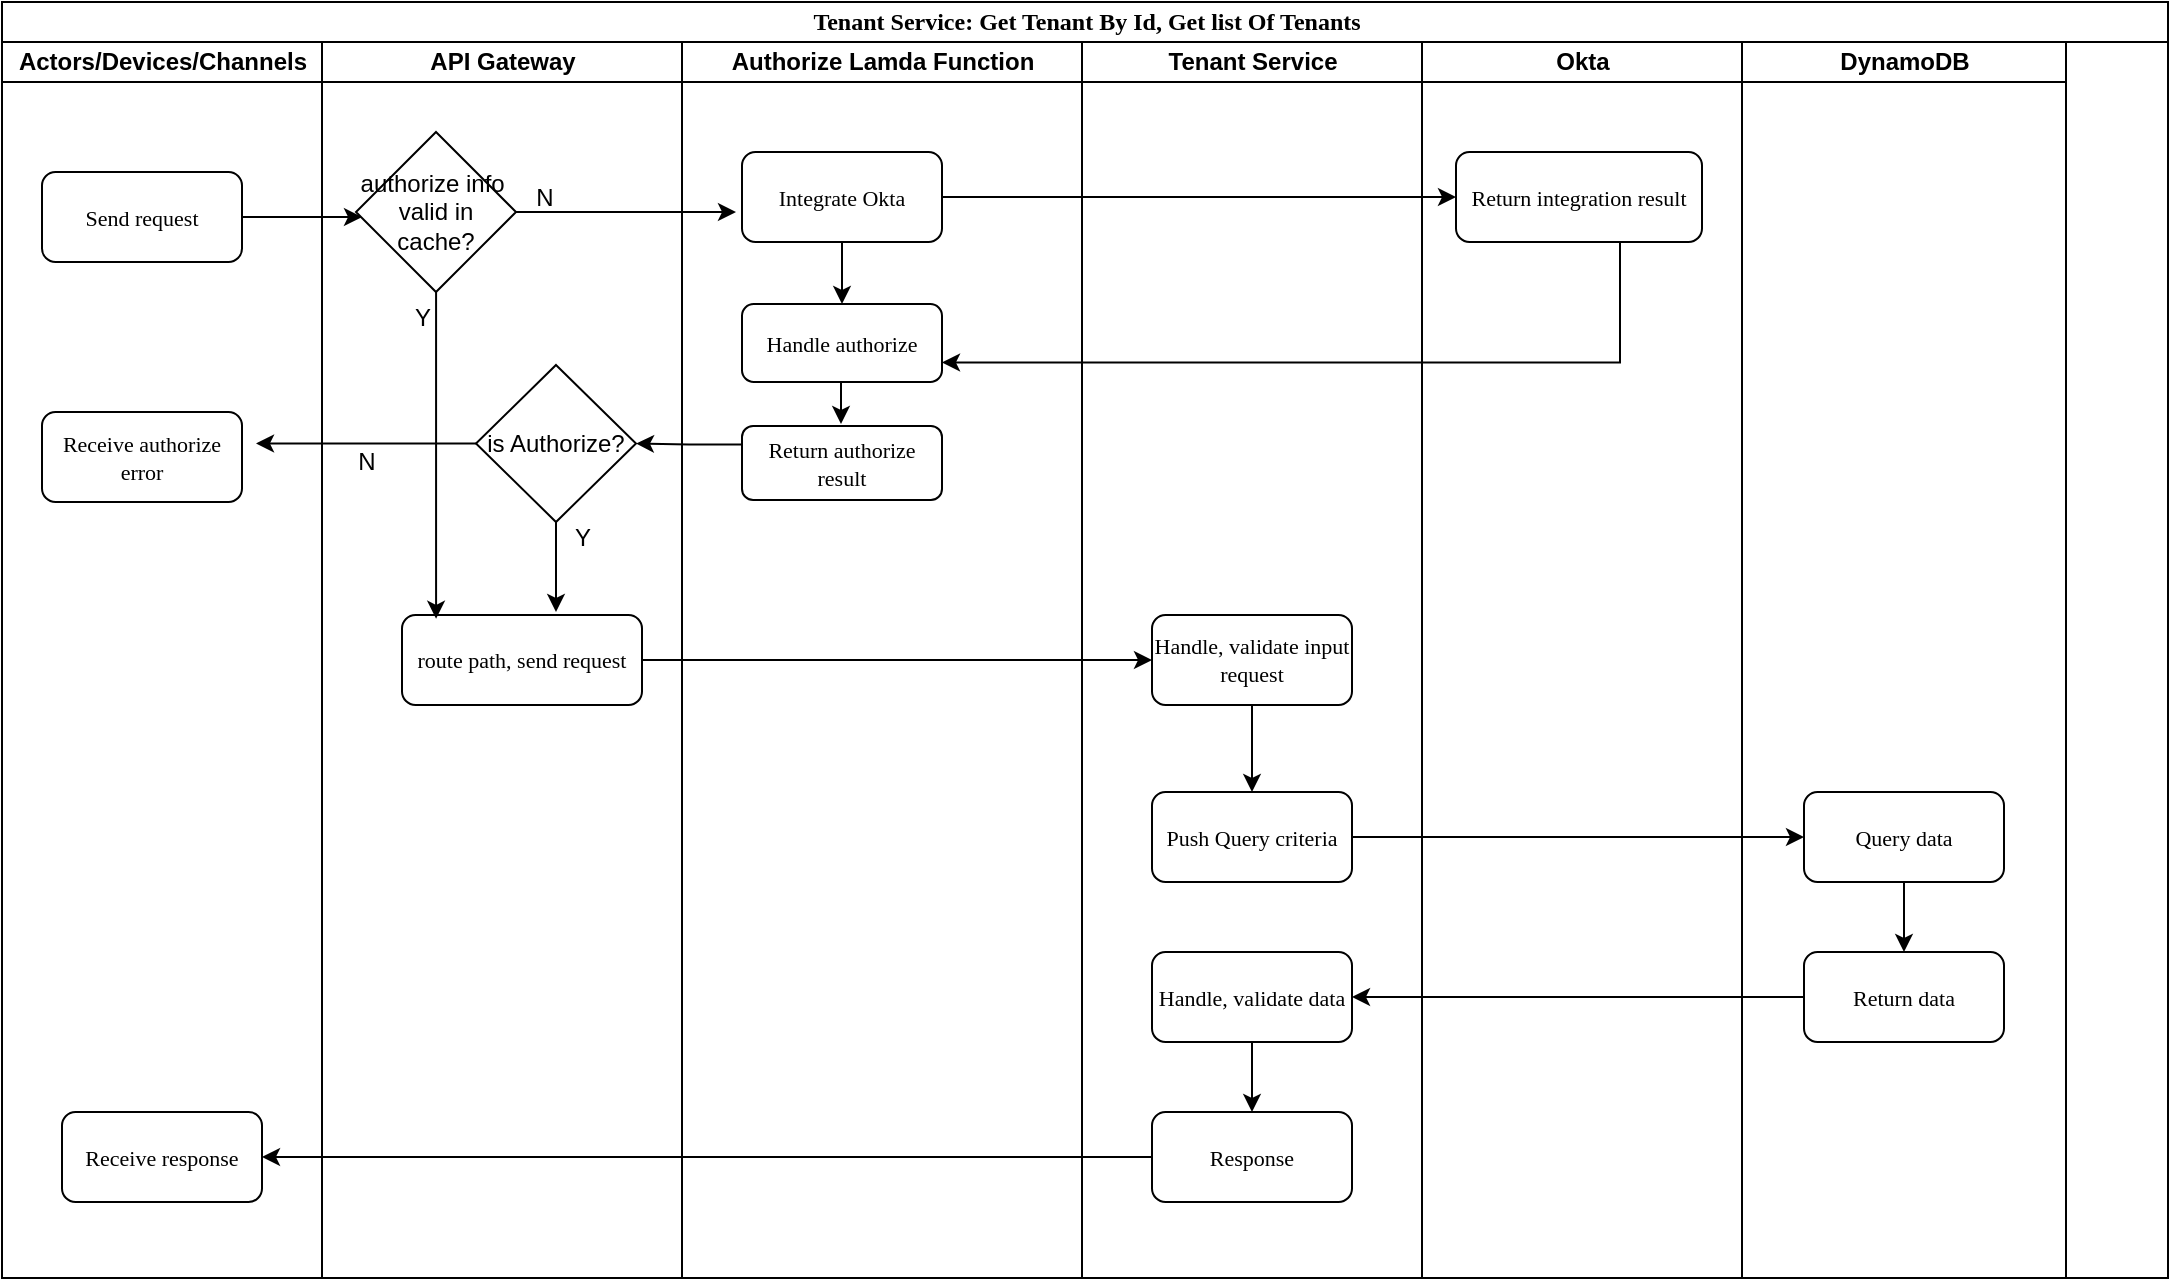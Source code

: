 <mxfile version="22.1.4" type="github">
  <diagram name="Page-1" id="ugykTdvBoVu5AX-nfPO2">
    <mxGraphModel dx="1400" dy="697" grid="0" gridSize="10" guides="1" tooltips="1" connect="1" arrows="1" fold="1" page="1" pageScale="1" pageWidth="850" pageHeight="1100" math="0" shadow="0">
      <root>
        <mxCell id="0" />
        <mxCell id="1" parent="0" />
        <mxCell id="6zdOxDiV1tOmim5_Z2FE-1" value="&lt;font style=&quot;font-size: 12px;&quot;&gt;Tenant Service: Get Tenant By Id, Get list Of Tenants&lt;/font&gt;" style="swimlane;html=1;childLayout=stackLayout;startSize=20;rounded=0;shadow=0;labelBackgroundColor=none;strokeWidth=1;fontFamily=Verdana;fontSize=8;align=center;" vertex="1" parent="1">
          <mxGeometry x="33" y="65" width="1083" height="638" as="geometry" />
        </mxCell>
        <mxCell id="6zdOxDiV1tOmim5_Z2FE-2" value="Actors/Devices/Channels" style="swimlane;html=1;startSize=20;" vertex="1" parent="6zdOxDiV1tOmim5_Z2FE-1">
          <mxGeometry y="20" width="160" height="618" as="geometry" />
        </mxCell>
        <mxCell id="6zdOxDiV1tOmim5_Z2FE-3" style="edgeStyle=orthogonalEdgeStyle;rounded=0;orthogonalLoop=1;jettySize=auto;html=1;" edge="1" parent="6zdOxDiV1tOmim5_Z2FE-2" source="6zdOxDiV1tOmim5_Z2FE-4">
          <mxGeometry relative="1" as="geometry">
            <mxPoint x="180" y="87.5" as="targetPoint" />
          </mxGeometry>
        </mxCell>
        <mxCell id="6zdOxDiV1tOmim5_Z2FE-4" value="&lt;font style=&quot;font-size: 11px;&quot;&gt;Send request&lt;/font&gt;" style="rounded=1;whiteSpace=wrap;html=1;shadow=0;labelBackgroundColor=none;strokeWidth=1;fontFamily=Verdana;fontSize=8;align=center;" vertex="1" parent="6zdOxDiV1tOmim5_Z2FE-2">
          <mxGeometry x="20" y="65" width="100" height="45" as="geometry" />
        </mxCell>
        <mxCell id="6zdOxDiV1tOmim5_Z2FE-62" value="&lt;span style=&quot;font-size: 11px;&quot;&gt;Receive authorize error&lt;/span&gt;" style="rounded=1;whiteSpace=wrap;html=1;shadow=0;labelBackgroundColor=none;strokeWidth=1;fontFamily=Verdana;fontSize=8;align=center;" vertex="1" parent="6zdOxDiV1tOmim5_Z2FE-2">
          <mxGeometry x="20" y="185" width="100" height="45" as="geometry" />
        </mxCell>
        <mxCell id="6zdOxDiV1tOmim5_Z2FE-71" value="&lt;font style=&quot;font-size: 11px;&quot;&gt;Receive response&lt;/font&gt;" style="rounded=1;whiteSpace=wrap;html=1;shadow=0;labelBackgroundColor=none;strokeWidth=1;fontFamily=Verdana;fontSize=8;align=center;" vertex="1" parent="6zdOxDiV1tOmim5_Z2FE-2">
          <mxGeometry x="30" y="535" width="100" height="45" as="geometry" />
        </mxCell>
        <mxCell id="6zdOxDiV1tOmim5_Z2FE-6" value="API Gateway" style="swimlane;html=1;startSize=20;" vertex="1" parent="6zdOxDiV1tOmim5_Z2FE-1">
          <mxGeometry x="160" y="20" width="180" height="618" as="geometry" />
        </mxCell>
        <mxCell id="6zdOxDiV1tOmim5_Z2FE-55" style="edgeStyle=orthogonalEdgeStyle;rounded=0;orthogonalLoop=1;jettySize=auto;html=1;" edge="1" parent="6zdOxDiV1tOmim5_Z2FE-6" source="6zdOxDiV1tOmim5_Z2FE-9">
          <mxGeometry relative="1" as="geometry">
            <mxPoint x="207" y="85" as="targetPoint" />
          </mxGeometry>
        </mxCell>
        <mxCell id="6zdOxDiV1tOmim5_Z2FE-9" value="authorize info&amp;nbsp; valid in cache?" style="rhombus;whiteSpace=wrap;html=1;" vertex="1" parent="6zdOxDiV1tOmim5_Z2FE-6">
          <mxGeometry x="17" y="45" width="80" height="80" as="geometry" />
        </mxCell>
        <mxCell id="6zdOxDiV1tOmim5_Z2FE-10" value="&lt;font style=&quot;font-size: 11px;&quot;&gt;route path, send request&lt;/font&gt;" style="rounded=1;whiteSpace=wrap;html=1;shadow=0;labelBackgroundColor=none;strokeWidth=1;fontFamily=Verdana;fontSize=8;align=center;" vertex="1" parent="6zdOxDiV1tOmim5_Z2FE-6">
          <mxGeometry x="40" y="286.5" width="120" height="45" as="geometry" />
        </mxCell>
        <mxCell id="6zdOxDiV1tOmim5_Z2FE-63" style="edgeStyle=orthogonalEdgeStyle;rounded=0;orthogonalLoop=1;jettySize=auto;html=1;" edge="1" parent="6zdOxDiV1tOmim5_Z2FE-6" source="6zdOxDiV1tOmim5_Z2FE-11">
          <mxGeometry relative="1" as="geometry">
            <mxPoint x="-33" y="200.75" as="targetPoint" />
          </mxGeometry>
        </mxCell>
        <mxCell id="6zdOxDiV1tOmim5_Z2FE-11" value="is Authorize?" style="rhombus;whiteSpace=wrap;html=1;" vertex="1" parent="6zdOxDiV1tOmim5_Z2FE-6">
          <mxGeometry x="77" y="161.5" width="80" height="78.5" as="geometry" />
        </mxCell>
        <mxCell id="6zdOxDiV1tOmim5_Z2FE-50" value="N" style="text;html=1;align=center;verticalAlign=middle;resizable=0;points=[];autosize=1;strokeColor=none;fillColor=none;" vertex="1" parent="6zdOxDiV1tOmim5_Z2FE-6">
          <mxGeometry x="97" y="65" width="27" height="26" as="geometry" />
        </mxCell>
        <mxCell id="6zdOxDiV1tOmim5_Z2FE-49" value="Y" style="text;html=1;align=center;verticalAlign=middle;resizable=0;points=[];autosize=1;strokeColor=none;fillColor=none;" vertex="1" parent="6zdOxDiV1tOmim5_Z2FE-6">
          <mxGeometry x="117" y="235" width="26" height="26" as="geometry" />
        </mxCell>
        <mxCell id="6zdOxDiV1tOmim5_Z2FE-61" style="edgeStyle=orthogonalEdgeStyle;rounded=0;orthogonalLoop=1;jettySize=auto;html=1;" edge="1" parent="6zdOxDiV1tOmim5_Z2FE-6" source="6zdOxDiV1tOmim5_Z2FE-11">
          <mxGeometry relative="1" as="geometry">
            <mxPoint x="117" y="285" as="targetPoint" />
          </mxGeometry>
        </mxCell>
        <mxCell id="6zdOxDiV1tOmim5_Z2FE-51" value="Y" style="text;html=1;align=center;verticalAlign=middle;resizable=0;points=[];autosize=1;strokeColor=none;fillColor=none;" vertex="1" parent="6zdOxDiV1tOmim5_Z2FE-6">
          <mxGeometry x="37" y="125" width="26" height="26" as="geometry" />
        </mxCell>
        <mxCell id="6zdOxDiV1tOmim5_Z2FE-74" style="edgeStyle=orthogonalEdgeStyle;rounded=0;orthogonalLoop=1;jettySize=auto;html=1;entryX=0.142;entryY=0.042;entryDx=0;entryDy=0;entryPerimeter=0;" edge="1" parent="6zdOxDiV1tOmim5_Z2FE-6" source="6zdOxDiV1tOmim5_Z2FE-9" target="6zdOxDiV1tOmim5_Z2FE-10">
          <mxGeometry relative="1" as="geometry" />
        </mxCell>
        <mxCell id="6zdOxDiV1tOmim5_Z2FE-75" value="N" style="text;html=1;align=center;verticalAlign=middle;resizable=0;points=[];autosize=1;strokeColor=none;fillColor=none;" vertex="1" parent="6zdOxDiV1tOmim5_Z2FE-6">
          <mxGeometry x="7" y="195" width="30" height="30" as="geometry" />
        </mxCell>
        <mxCell id="6zdOxDiV1tOmim5_Z2FE-15" value="Authorize Lamda Function" style="swimlane;html=1;startSize=20;" vertex="1" parent="6zdOxDiV1tOmim5_Z2FE-1">
          <mxGeometry x="340" y="20" width="200" height="618" as="geometry" />
        </mxCell>
        <mxCell id="6zdOxDiV1tOmim5_Z2FE-16" style="edgeStyle=orthogonalEdgeStyle;rounded=0;orthogonalLoop=1;jettySize=auto;html=1;entryX=0.5;entryY=0;entryDx=0;entryDy=0;" edge="1" parent="6zdOxDiV1tOmim5_Z2FE-15" source="6zdOxDiV1tOmim5_Z2FE-17" target="6zdOxDiV1tOmim5_Z2FE-18">
          <mxGeometry relative="1" as="geometry" />
        </mxCell>
        <mxCell id="6zdOxDiV1tOmim5_Z2FE-17" value="&lt;span style=&quot;font-size: 11px;&quot;&gt;Integrate Okta&lt;/span&gt;" style="rounded=1;whiteSpace=wrap;html=1;shadow=0;labelBackgroundColor=none;strokeWidth=1;fontFamily=Verdana;fontSize=8;align=center;" vertex="1" parent="6zdOxDiV1tOmim5_Z2FE-15">
          <mxGeometry x="30" y="55" width="100" height="45" as="geometry" />
        </mxCell>
        <mxCell id="6zdOxDiV1tOmim5_Z2FE-18" value="&lt;span style=&quot;font-size: 11px;&quot;&gt;Handle authorize&lt;/span&gt;" style="rounded=1;whiteSpace=wrap;html=1;shadow=0;labelBackgroundColor=none;strokeWidth=1;fontFamily=Verdana;fontSize=8;align=center;" vertex="1" parent="6zdOxDiV1tOmim5_Z2FE-15">
          <mxGeometry x="30" y="131" width="100" height="39" as="geometry" />
        </mxCell>
        <mxCell id="6zdOxDiV1tOmim5_Z2FE-19" value="&lt;span style=&quot;font-size: 11px;&quot;&gt;Return authorize result&lt;/span&gt;" style="rounded=1;whiteSpace=wrap;html=1;shadow=0;labelBackgroundColor=none;strokeWidth=1;fontFamily=Verdana;fontSize=8;align=center;" vertex="1" parent="6zdOxDiV1tOmim5_Z2FE-15">
          <mxGeometry x="30" y="192" width="100" height="37" as="geometry" />
        </mxCell>
        <mxCell id="6zdOxDiV1tOmim5_Z2FE-20" style="edgeStyle=orthogonalEdgeStyle;rounded=0;orthogonalLoop=1;jettySize=auto;html=1;entryX=0.5;entryY=0;entryDx=0;entryDy=0;" edge="1" parent="6zdOxDiV1tOmim5_Z2FE-15">
          <mxGeometry relative="1" as="geometry">
            <mxPoint x="79.5" y="170" as="sourcePoint" />
            <mxPoint x="79.5" y="191" as="targetPoint" />
          </mxGeometry>
        </mxCell>
        <mxCell id="6zdOxDiV1tOmim5_Z2FE-21" value="Tenant Service" style="swimlane;html=1;startSize=20;" vertex="1" parent="6zdOxDiV1tOmim5_Z2FE-1">
          <mxGeometry x="540" y="20" width="170" height="618" as="geometry" />
        </mxCell>
        <mxCell id="6zdOxDiV1tOmim5_Z2FE-64" style="edgeStyle=orthogonalEdgeStyle;rounded=0;orthogonalLoop=1;jettySize=auto;html=1;" edge="1" parent="6zdOxDiV1tOmim5_Z2FE-21" source="6zdOxDiV1tOmim5_Z2FE-22" target="6zdOxDiV1tOmim5_Z2FE-24">
          <mxGeometry relative="1" as="geometry" />
        </mxCell>
        <mxCell id="6zdOxDiV1tOmim5_Z2FE-22" value="&lt;font style=&quot;font-size: 11px;&quot;&gt;Handle, validate input request&lt;/font&gt;" style="rounded=1;whiteSpace=wrap;html=1;shadow=0;labelBackgroundColor=none;strokeWidth=1;fontFamily=Verdana;fontSize=8;align=center;" vertex="1" parent="6zdOxDiV1tOmim5_Z2FE-21">
          <mxGeometry x="35" y="286.5" width="100" height="45" as="geometry" />
        </mxCell>
        <mxCell id="6zdOxDiV1tOmim5_Z2FE-24" value="&lt;font style=&quot;font-size: 11px;&quot;&gt;Push Query criteria&lt;/font&gt;" style="rounded=1;whiteSpace=wrap;html=1;shadow=0;labelBackgroundColor=none;strokeWidth=1;fontFamily=Verdana;fontSize=8;align=center;" vertex="1" parent="6zdOxDiV1tOmim5_Z2FE-21">
          <mxGeometry x="35" y="375" width="100" height="45" as="geometry" />
        </mxCell>
        <mxCell id="6zdOxDiV1tOmim5_Z2FE-70" style="edgeStyle=orthogonalEdgeStyle;rounded=0;orthogonalLoop=1;jettySize=auto;html=1;entryX=0.5;entryY=0;entryDx=0;entryDy=0;" edge="1" parent="6zdOxDiV1tOmim5_Z2FE-21" source="6zdOxDiV1tOmim5_Z2FE-67" target="6zdOxDiV1tOmim5_Z2FE-68">
          <mxGeometry relative="1" as="geometry" />
        </mxCell>
        <mxCell id="6zdOxDiV1tOmim5_Z2FE-67" value="&lt;font style=&quot;font-size: 11px;&quot;&gt;Handle, validate data&lt;/font&gt;" style="rounded=1;whiteSpace=wrap;html=1;shadow=0;labelBackgroundColor=none;strokeWidth=1;fontFamily=Verdana;fontSize=8;align=center;" vertex="1" parent="6zdOxDiV1tOmim5_Z2FE-21">
          <mxGeometry x="35" y="455" width="100" height="45" as="geometry" />
        </mxCell>
        <mxCell id="6zdOxDiV1tOmim5_Z2FE-68" value="&lt;font style=&quot;font-size: 11px;&quot;&gt;Response&lt;/font&gt;" style="rounded=1;whiteSpace=wrap;html=1;shadow=0;labelBackgroundColor=none;strokeWidth=1;fontFamily=Verdana;fontSize=8;align=center;" vertex="1" parent="6zdOxDiV1tOmim5_Z2FE-21">
          <mxGeometry x="35" y="535" width="100" height="45" as="geometry" />
        </mxCell>
        <mxCell id="6zdOxDiV1tOmim5_Z2FE-30" value="Okta" style="swimlane;html=1;startSize=20;" vertex="1" parent="6zdOxDiV1tOmim5_Z2FE-1">
          <mxGeometry x="710" y="20" width="160" height="618" as="geometry" />
        </mxCell>
        <mxCell id="6zdOxDiV1tOmim5_Z2FE-58" value="&lt;span style=&quot;font-size: 11px;&quot;&gt;Return integration result&lt;/span&gt;" style="rounded=1;whiteSpace=wrap;html=1;shadow=0;labelBackgroundColor=none;strokeWidth=1;fontFamily=Verdana;fontSize=8;align=center;" vertex="1" parent="6zdOxDiV1tOmim5_Z2FE-30">
          <mxGeometry x="17" y="55" width="123" height="45" as="geometry" />
        </mxCell>
        <mxCell id="6zdOxDiV1tOmim5_Z2FE-36" style="edgeStyle=orthogonalEdgeStyle;rounded=0;orthogonalLoop=1;jettySize=auto;html=1;entryX=1;entryY=0.5;entryDx=0;entryDy=0;exitX=0;exitY=0.25;exitDx=0;exitDy=0;" edge="1" parent="6zdOxDiV1tOmim5_Z2FE-1" source="6zdOxDiV1tOmim5_Z2FE-19" target="6zdOxDiV1tOmim5_Z2FE-11">
          <mxGeometry relative="1" as="geometry" />
        </mxCell>
        <mxCell id="6zdOxDiV1tOmim5_Z2FE-38" style="edgeStyle=orthogonalEdgeStyle;rounded=0;orthogonalLoop=1;jettySize=auto;html=1;entryX=0;entryY=0.5;entryDx=0;entryDy=0;" edge="1" parent="6zdOxDiV1tOmim5_Z2FE-1" source="6zdOxDiV1tOmim5_Z2FE-10" target="6zdOxDiV1tOmim5_Z2FE-22">
          <mxGeometry relative="1" as="geometry">
            <mxPoint x="560" y="302.5" as="targetPoint" />
          </mxGeometry>
        </mxCell>
        <mxCell id="6zdOxDiV1tOmim5_Z2FE-40" value="DynamoDB" style="swimlane;html=1;startSize=20;" vertex="1" parent="6zdOxDiV1tOmim5_Z2FE-1">
          <mxGeometry x="870" y="20" width="162" height="618" as="geometry" />
        </mxCell>
        <mxCell id="6zdOxDiV1tOmim5_Z2FE-66" style="edgeStyle=orthogonalEdgeStyle;rounded=0;orthogonalLoop=1;jettySize=auto;html=1;" edge="1" parent="6zdOxDiV1tOmim5_Z2FE-40" source="6zdOxDiV1tOmim5_Z2FE-44" target="6zdOxDiV1tOmim5_Z2FE-54">
          <mxGeometry relative="1" as="geometry" />
        </mxCell>
        <mxCell id="6zdOxDiV1tOmim5_Z2FE-44" value="&lt;font style=&quot;font-size: 11px;&quot;&gt;Query data&lt;/font&gt;" style="rounded=1;whiteSpace=wrap;html=1;shadow=0;labelBackgroundColor=none;strokeWidth=1;fontFamily=Verdana;fontSize=8;align=center;" vertex="1" parent="6zdOxDiV1tOmim5_Z2FE-40">
          <mxGeometry x="31" y="375" width="100" height="45" as="geometry" />
        </mxCell>
        <mxCell id="6zdOxDiV1tOmim5_Z2FE-54" value="&lt;font style=&quot;font-size: 11px;&quot;&gt;Return data&lt;/font&gt;" style="rounded=1;whiteSpace=wrap;html=1;shadow=0;labelBackgroundColor=none;strokeWidth=1;fontFamily=Verdana;fontSize=8;align=center;" vertex="1" parent="6zdOxDiV1tOmim5_Z2FE-40">
          <mxGeometry x="31" y="455" width="100" height="45" as="geometry" />
        </mxCell>
        <mxCell id="6zdOxDiV1tOmim5_Z2FE-59" style="edgeStyle=orthogonalEdgeStyle;rounded=0;orthogonalLoop=1;jettySize=auto;html=1;" edge="1" parent="6zdOxDiV1tOmim5_Z2FE-1" source="6zdOxDiV1tOmim5_Z2FE-17" target="6zdOxDiV1tOmim5_Z2FE-58">
          <mxGeometry relative="1" as="geometry" />
        </mxCell>
        <mxCell id="6zdOxDiV1tOmim5_Z2FE-60" style="edgeStyle=orthogonalEdgeStyle;rounded=0;orthogonalLoop=1;jettySize=auto;html=1;entryX=1;entryY=0.75;entryDx=0;entryDy=0;" edge="1" parent="6zdOxDiV1tOmim5_Z2FE-1" source="6zdOxDiV1tOmim5_Z2FE-58" target="6zdOxDiV1tOmim5_Z2FE-18">
          <mxGeometry relative="1" as="geometry">
            <Array as="points">
              <mxPoint x="809" y="180" />
            </Array>
          </mxGeometry>
        </mxCell>
        <mxCell id="6zdOxDiV1tOmim5_Z2FE-65" style="edgeStyle=orthogonalEdgeStyle;rounded=0;orthogonalLoop=1;jettySize=auto;html=1;" edge="1" parent="6zdOxDiV1tOmim5_Z2FE-1" source="6zdOxDiV1tOmim5_Z2FE-24" target="6zdOxDiV1tOmim5_Z2FE-44">
          <mxGeometry relative="1" as="geometry" />
        </mxCell>
        <mxCell id="6zdOxDiV1tOmim5_Z2FE-69" style="edgeStyle=orthogonalEdgeStyle;rounded=0;orthogonalLoop=1;jettySize=auto;html=1;entryX=1;entryY=0.5;entryDx=0;entryDy=0;" edge="1" parent="6zdOxDiV1tOmim5_Z2FE-1" source="6zdOxDiV1tOmim5_Z2FE-54" target="6zdOxDiV1tOmim5_Z2FE-67">
          <mxGeometry relative="1" as="geometry" />
        </mxCell>
        <mxCell id="6zdOxDiV1tOmim5_Z2FE-73" style="edgeStyle=orthogonalEdgeStyle;rounded=0;orthogonalLoop=1;jettySize=auto;html=1;entryX=1;entryY=0.5;entryDx=0;entryDy=0;" edge="1" parent="6zdOxDiV1tOmim5_Z2FE-1" source="6zdOxDiV1tOmim5_Z2FE-68" target="6zdOxDiV1tOmim5_Z2FE-71">
          <mxGeometry relative="1" as="geometry" />
        </mxCell>
      </root>
    </mxGraphModel>
  </diagram>
</mxfile>
